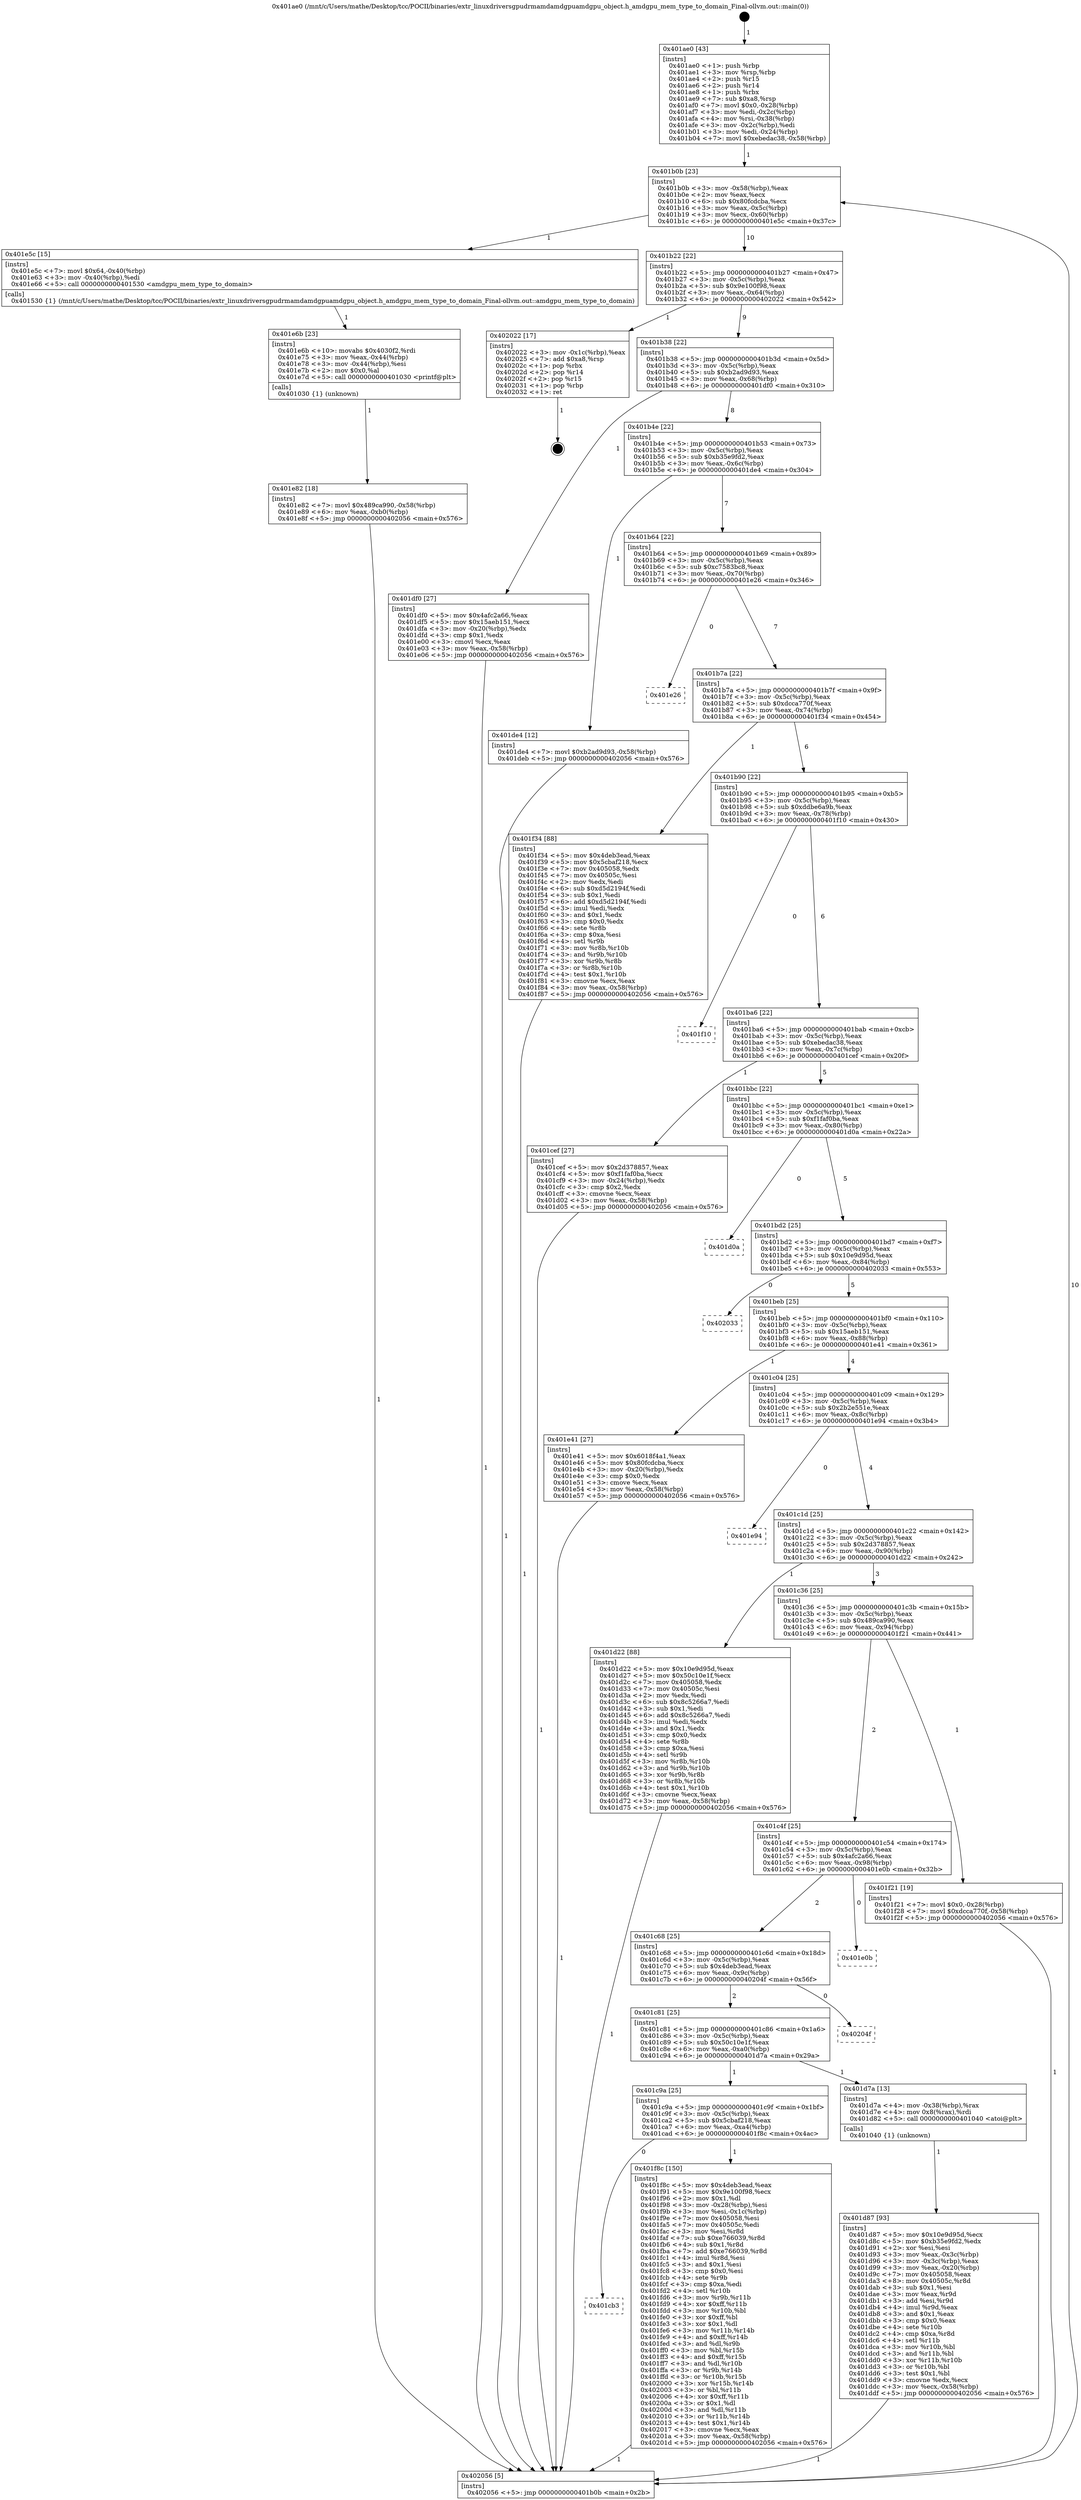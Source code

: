 digraph "0x401ae0" {
  label = "0x401ae0 (/mnt/c/Users/mathe/Desktop/tcc/POCII/binaries/extr_linuxdriversgpudrmamdamdgpuamdgpu_object.h_amdgpu_mem_type_to_domain_Final-ollvm.out::main(0))"
  labelloc = "t"
  node[shape=record]

  Entry [label="",width=0.3,height=0.3,shape=circle,fillcolor=black,style=filled]
  "0x401b0b" [label="{
     0x401b0b [23]\l
     | [instrs]\l
     &nbsp;&nbsp;0x401b0b \<+3\>: mov -0x58(%rbp),%eax\l
     &nbsp;&nbsp;0x401b0e \<+2\>: mov %eax,%ecx\l
     &nbsp;&nbsp;0x401b10 \<+6\>: sub $0x80fcdcba,%ecx\l
     &nbsp;&nbsp;0x401b16 \<+3\>: mov %eax,-0x5c(%rbp)\l
     &nbsp;&nbsp;0x401b19 \<+3\>: mov %ecx,-0x60(%rbp)\l
     &nbsp;&nbsp;0x401b1c \<+6\>: je 0000000000401e5c \<main+0x37c\>\l
  }"]
  "0x401e5c" [label="{
     0x401e5c [15]\l
     | [instrs]\l
     &nbsp;&nbsp;0x401e5c \<+7\>: movl $0x64,-0x40(%rbp)\l
     &nbsp;&nbsp;0x401e63 \<+3\>: mov -0x40(%rbp),%edi\l
     &nbsp;&nbsp;0x401e66 \<+5\>: call 0000000000401530 \<amdgpu_mem_type_to_domain\>\l
     | [calls]\l
     &nbsp;&nbsp;0x401530 \{1\} (/mnt/c/Users/mathe/Desktop/tcc/POCII/binaries/extr_linuxdriversgpudrmamdamdgpuamdgpu_object.h_amdgpu_mem_type_to_domain_Final-ollvm.out::amdgpu_mem_type_to_domain)\l
  }"]
  "0x401b22" [label="{
     0x401b22 [22]\l
     | [instrs]\l
     &nbsp;&nbsp;0x401b22 \<+5\>: jmp 0000000000401b27 \<main+0x47\>\l
     &nbsp;&nbsp;0x401b27 \<+3\>: mov -0x5c(%rbp),%eax\l
     &nbsp;&nbsp;0x401b2a \<+5\>: sub $0x9e100f98,%eax\l
     &nbsp;&nbsp;0x401b2f \<+3\>: mov %eax,-0x64(%rbp)\l
     &nbsp;&nbsp;0x401b32 \<+6\>: je 0000000000402022 \<main+0x542\>\l
  }"]
  Exit [label="",width=0.3,height=0.3,shape=circle,fillcolor=black,style=filled,peripheries=2]
  "0x402022" [label="{
     0x402022 [17]\l
     | [instrs]\l
     &nbsp;&nbsp;0x402022 \<+3\>: mov -0x1c(%rbp),%eax\l
     &nbsp;&nbsp;0x402025 \<+7\>: add $0xa8,%rsp\l
     &nbsp;&nbsp;0x40202c \<+1\>: pop %rbx\l
     &nbsp;&nbsp;0x40202d \<+2\>: pop %r14\l
     &nbsp;&nbsp;0x40202f \<+2\>: pop %r15\l
     &nbsp;&nbsp;0x402031 \<+1\>: pop %rbp\l
     &nbsp;&nbsp;0x402032 \<+1\>: ret\l
  }"]
  "0x401b38" [label="{
     0x401b38 [22]\l
     | [instrs]\l
     &nbsp;&nbsp;0x401b38 \<+5\>: jmp 0000000000401b3d \<main+0x5d\>\l
     &nbsp;&nbsp;0x401b3d \<+3\>: mov -0x5c(%rbp),%eax\l
     &nbsp;&nbsp;0x401b40 \<+5\>: sub $0xb2ad9d93,%eax\l
     &nbsp;&nbsp;0x401b45 \<+3\>: mov %eax,-0x68(%rbp)\l
     &nbsp;&nbsp;0x401b48 \<+6\>: je 0000000000401df0 \<main+0x310\>\l
  }"]
  "0x401cb3" [label="{
     0x401cb3\l
  }", style=dashed]
  "0x401df0" [label="{
     0x401df0 [27]\l
     | [instrs]\l
     &nbsp;&nbsp;0x401df0 \<+5\>: mov $0x4afc2a66,%eax\l
     &nbsp;&nbsp;0x401df5 \<+5\>: mov $0x15aeb151,%ecx\l
     &nbsp;&nbsp;0x401dfa \<+3\>: mov -0x20(%rbp),%edx\l
     &nbsp;&nbsp;0x401dfd \<+3\>: cmp $0x1,%edx\l
     &nbsp;&nbsp;0x401e00 \<+3\>: cmovl %ecx,%eax\l
     &nbsp;&nbsp;0x401e03 \<+3\>: mov %eax,-0x58(%rbp)\l
     &nbsp;&nbsp;0x401e06 \<+5\>: jmp 0000000000402056 \<main+0x576\>\l
  }"]
  "0x401b4e" [label="{
     0x401b4e [22]\l
     | [instrs]\l
     &nbsp;&nbsp;0x401b4e \<+5\>: jmp 0000000000401b53 \<main+0x73\>\l
     &nbsp;&nbsp;0x401b53 \<+3\>: mov -0x5c(%rbp),%eax\l
     &nbsp;&nbsp;0x401b56 \<+5\>: sub $0xb35e9fd2,%eax\l
     &nbsp;&nbsp;0x401b5b \<+3\>: mov %eax,-0x6c(%rbp)\l
     &nbsp;&nbsp;0x401b5e \<+6\>: je 0000000000401de4 \<main+0x304\>\l
  }"]
  "0x401f8c" [label="{
     0x401f8c [150]\l
     | [instrs]\l
     &nbsp;&nbsp;0x401f8c \<+5\>: mov $0x4deb3ead,%eax\l
     &nbsp;&nbsp;0x401f91 \<+5\>: mov $0x9e100f98,%ecx\l
     &nbsp;&nbsp;0x401f96 \<+2\>: mov $0x1,%dl\l
     &nbsp;&nbsp;0x401f98 \<+3\>: mov -0x28(%rbp),%esi\l
     &nbsp;&nbsp;0x401f9b \<+3\>: mov %esi,-0x1c(%rbp)\l
     &nbsp;&nbsp;0x401f9e \<+7\>: mov 0x405058,%esi\l
     &nbsp;&nbsp;0x401fa5 \<+7\>: mov 0x40505c,%edi\l
     &nbsp;&nbsp;0x401fac \<+3\>: mov %esi,%r8d\l
     &nbsp;&nbsp;0x401faf \<+7\>: sub $0xe766039,%r8d\l
     &nbsp;&nbsp;0x401fb6 \<+4\>: sub $0x1,%r8d\l
     &nbsp;&nbsp;0x401fba \<+7\>: add $0xe766039,%r8d\l
     &nbsp;&nbsp;0x401fc1 \<+4\>: imul %r8d,%esi\l
     &nbsp;&nbsp;0x401fc5 \<+3\>: and $0x1,%esi\l
     &nbsp;&nbsp;0x401fc8 \<+3\>: cmp $0x0,%esi\l
     &nbsp;&nbsp;0x401fcb \<+4\>: sete %r9b\l
     &nbsp;&nbsp;0x401fcf \<+3\>: cmp $0xa,%edi\l
     &nbsp;&nbsp;0x401fd2 \<+4\>: setl %r10b\l
     &nbsp;&nbsp;0x401fd6 \<+3\>: mov %r9b,%r11b\l
     &nbsp;&nbsp;0x401fd9 \<+4\>: xor $0xff,%r11b\l
     &nbsp;&nbsp;0x401fdd \<+3\>: mov %r10b,%bl\l
     &nbsp;&nbsp;0x401fe0 \<+3\>: xor $0xff,%bl\l
     &nbsp;&nbsp;0x401fe3 \<+3\>: xor $0x1,%dl\l
     &nbsp;&nbsp;0x401fe6 \<+3\>: mov %r11b,%r14b\l
     &nbsp;&nbsp;0x401fe9 \<+4\>: and $0xff,%r14b\l
     &nbsp;&nbsp;0x401fed \<+3\>: and %dl,%r9b\l
     &nbsp;&nbsp;0x401ff0 \<+3\>: mov %bl,%r15b\l
     &nbsp;&nbsp;0x401ff3 \<+4\>: and $0xff,%r15b\l
     &nbsp;&nbsp;0x401ff7 \<+3\>: and %dl,%r10b\l
     &nbsp;&nbsp;0x401ffa \<+3\>: or %r9b,%r14b\l
     &nbsp;&nbsp;0x401ffd \<+3\>: or %r10b,%r15b\l
     &nbsp;&nbsp;0x402000 \<+3\>: xor %r15b,%r14b\l
     &nbsp;&nbsp;0x402003 \<+3\>: or %bl,%r11b\l
     &nbsp;&nbsp;0x402006 \<+4\>: xor $0xff,%r11b\l
     &nbsp;&nbsp;0x40200a \<+3\>: or $0x1,%dl\l
     &nbsp;&nbsp;0x40200d \<+3\>: and %dl,%r11b\l
     &nbsp;&nbsp;0x402010 \<+3\>: or %r11b,%r14b\l
     &nbsp;&nbsp;0x402013 \<+4\>: test $0x1,%r14b\l
     &nbsp;&nbsp;0x402017 \<+3\>: cmovne %ecx,%eax\l
     &nbsp;&nbsp;0x40201a \<+3\>: mov %eax,-0x58(%rbp)\l
     &nbsp;&nbsp;0x40201d \<+5\>: jmp 0000000000402056 \<main+0x576\>\l
  }"]
  "0x401de4" [label="{
     0x401de4 [12]\l
     | [instrs]\l
     &nbsp;&nbsp;0x401de4 \<+7\>: movl $0xb2ad9d93,-0x58(%rbp)\l
     &nbsp;&nbsp;0x401deb \<+5\>: jmp 0000000000402056 \<main+0x576\>\l
  }"]
  "0x401b64" [label="{
     0x401b64 [22]\l
     | [instrs]\l
     &nbsp;&nbsp;0x401b64 \<+5\>: jmp 0000000000401b69 \<main+0x89\>\l
     &nbsp;&nbsp;0x401b69 \<+3\>: mov -0x5c(%rbp),%eax\l
     &nbsp;&nbsp;0x401b6c \<+5\>: sub $0xc7583bc8,%eax\l
     &nbsp;&nbsp;0x401b71 \<+3\>: mov %eax,-0x70(%rbp)\l
     &nbsp;&nbsp;0x401b74 \<+6\>: je 0000000000401e26 \<main+0x346\>\l
  }"]
  "0x401e82" [label="{
     0x401e82 [18]\l
     | [instrs]\l
     &nbsp;&nbsp;0x401e82 \<+7\>: movl $0x489ca990,-0x58(%rbp)\l
     &nbsp;&nbsp;0x401e89 \<+6\>: mov %eax,-0xb0(%rbp)\l
     &nbsp;&nbsp;0x401e8f \<+5\>: jmp 0000000000402056 \<main+0x576\>\l
  }"]
  "0x401e26" [label="{
     0x401e26\l
  }", style=dashed]
  "0x401b7a" [label="{
     0x401b7a [22]\l
     | [instrs]\l
     &nbsp;&nbsp;0x401b7a \<+5\>: jmp 0000000000401b7f \<main+0x9f\>\l
     &nbsp;&nbsp;0x401b7f \<+3\>: mov -0x5c(%rbp),%eax\l
     &nbsp;&nbsp;0x401b82 \<+5\>: sub $0xdcca770f,%eax\l
     &nbsp;&nbsp;0x401b87 \<+3\>: mov %eax,-0x74(%rbp)\l
     &nbsp;&nbsp;0x401b8a \<+6\>: je 0000000000401f34 \<main+0x454\>\l
  }"]
  "0x401e6b" [label="{
     0x401e6b [23]\l
     | [instrs]\l
     &nbsp;&nbsp;0x401e6b \<+10\>: movabs $0x4030f2,%rdi\l
     &nbsp;&nbsp;0x401e75 \<+3\>: mov %eax,-0x44(%rbp)\l
     &nbsp;&nbsp;0x401e78 \<+3\>: mov -0x44(%rbp),%esi\l
     &nbsp;&nbsp;0x401e7b \<+2\>: mov $0x0,%al\l
     &nbsp;&nbsp;0x401e7d \<+5\>: call 0000000000401030 \<printf@plt\>\l
     | [calls]\l
     &nbsp;&nbsp;0x401030 \{1\} (unknown)\l
  }"]
  "0x401f34" [label="{
     0x401f34 [88]\l
     | [instrs]\l
     &nbsp;&nbsp;0x401f34 \<+5\>: mov $0x4deb3ead,%eax\l
     &nbsp;&nbsp;0x401f39 \<+5\>: mov $0x5cbaf218,%ecx\l
     &nbsp;&nbsp;0x401f3e \<+7\>: mov 0x405058,%edx\l
     &nbsp;&nbsp;0x401f45 \<+7\>: mov 0x40505c,%esi\l
     &nbsp;&nbsp;0x401f4c \<+2\>: mov %edx,%edi\l
     &nbsp;&nbsp;0x401f4e \<+6\>: sub $0xd5d2194f,%edi\l
     &nbsp;&nbsp;0x401f54 \<+3\>: sub $0x1,%edi\l
     &nbsp;&nbsp;0x401f57 \<+6\>: add $0xd5d2194f,%edi\l
     &nbsp;&nbsp;0x401f5d \<+3\>: imul %edi,%edx\l
     &nbsp;&nbsp;0x401f60 \<+3\>: and $0x1,%edx\l
     &nbsp;&nbsp;0x401f63 \<+3\>: cmp $0x0,%edx\l
     &nbsp;&nbsp;0x401f66 \<+4\>: sete %r8b\l
     &nbsp;&nbsp;0x401f6a \<+3\>: cmp $0xa,%esi\l
     &nbsp;&nbsp;0x401f6d \<+4\>: setl %r9b\l
     &nbsp;&nbsp;0x401f71 \<+3\>: mov %r8b,%r10b\l
     &nbsp;&nbsp;0x401f74 \<+3\>: and %r9b,%r10b\l
     &nbsp;&nbsp;0x401f77 \<+3\>: xor %r9b,%r8b\l
     &nbsp;&nbsp;0x401f7a \<+3\>: or %r8b,%r10b\l
     &nbsp;&nbsp;0x401f7d \<+4\>: test $0x1,%r10b\l
     &nbsp;&nbsp;0x401f81 \<+3\>: cmovne %ecx,%eax\l
     &nbsp;&nbsp;0x401f84 \<+3\>: mov %eax,-0x58(%rbp)\l
     &nbsp;&nbsp;0x401f87 \<+5\>: jmp 0000000000402056 \<main+0x576\>\l
  }"]
  "0x401b90" [label="{
     0x401b90 [22]\l
     | [instrs]\l
     &nbsp;&nbsp;0x401b90 \<+5\>: jmp 0000000000401b95 \<main+0xb5\>\l
     &nbsp;&nbsp;0x401b95 \<+3\>: mov -0x5c(%rbp),%eax\l
     &nbsp;&nbsp;0x401b98 \<+5\>: sub $0xddbe6a9b,%eax\l
     &nbsp;&nbsp;0x401b9d \<+3\>: mov %eax,-0x78(%rbp)\l
     &nbsp;&nbsp;0x401ba0 \<+6\>: je 0000000000401f10 \<main+0x430\>\l
  }"]
  "0x401d87" [label="{
     0x401d87 [93]\l
     | [instrs]\l
     &nbsp;&nbsp;0x401d87 \<+5\>: mov $0x10e9d95d,%ecx\l
     &nbsp;&nbsp;0x401d8c \<+5\>: mov $0xb35e9fd2,%edx\l
     &nbsp;&nbsp;0x401d91 \<+2\>: xor %esi,%esi\l
     &nbsp;&nbsp;0x401d93 \<+3\>: mov %eax,-0x3c(%rbp)\l
     &nbsp;&nbsp;0x401d96 \<+3\>: mov -0x3c(%rbp),%eax\l
     &nbsp;&nbsp;0x401d99 \<+3\>: mov %eax,-0x20(%rbp)\l
     &nbsp;&nbsp;0x401d9c \<+7\>: mov 0x405058,%eax\l
     &nbsp;&nbsp;0x401da3 \<+8\>: mov 0x40505c,%r8d\l
     &nbsp;&nbsp;0x401dab \<+3\>: sub $0x1,%esi\l
     &nbsp;&nbsp;0x401dae \<+3\>: mov %eax,%r9d\l
     &nbsp;&nbsp;0x401db1 \<+3\>: add %esi,%r9d\l
     &nbsp;&nbsp;0x401db4 \<+4\>: imul %r9d,%eax\l
     &nbsp;&nbsp;0x401db8 \<+3\>: and $0x1,%eax\l
     &nbsp;&nbsp;0x401dbb \<+3\>: cmp $0x0,%eax\l
     &nbsp;&nbsp;0x401dbe \<+4\>: sete %r10b\l
     &nbsp;&nbsp;0x401dc2 \<+4\>: cmp $0xa,%r8d\l
     &nbsp;&nbsp;0x401dc6 \<+4\>: setl %r11b\l
     &nbsp;&nbsp;0x401dca \<+3\>: mov %r10b,%bl\l
     &nbsp;&nbsp;0x401dcd \<+3\>: and %r11b,%bl\l
     &nbsp;&nbsp;0x401dd0 \<+3\>: xor %r11b,%r10b\l
     &nbsp;&nbsp;0x401dd3 \<+3\>: or %r10b,%bl\l
     &nbsp;&nbsp;0x401dd6 \<+3\>: test $0x1,%bl\l
     &nbsp;&nbsp;0x401dd9 \<+3\>: cmovne %edx,%ecx\l
     &nbsp;&nbsp;0x401ddc \<+3\>: mov %ecx,-0x58(%rbp)\l
     &nbsp;&nbsp;0x401ddf \<+5\>: jmp 0000000000402056 \<main+0x576\>\l
  }"]
  "0x401f10" [label="{
     0x401f10\l
  }", style=dashed]
  "0x401ba6" [label="{
     0x401ba6 [22]\l
     | [instrs]\l
     &nbsp;&nbsp;0x401ba6 \<+5\>: jmp 0000000000401bab \<main+0xcb\>\l
     &nbsp;&nbsp;0x401bab \<+3\>: mov -0x5c(%rbp),%eax\l
     &nbsp;&nbsp;0x401bae \<+5\>: sub $0xebedac38,%eax\l
     &nbsp;&nbsp;0x401bb3 \<+3\>: mov %eax,-0x7c(%rbp)\l
     &nbsp;&nbsp;0x401bb6 \<+6\>: je 0000000000401cef \<main+0x20f\>\l
  }"]
  "0x401c9a" [label="{
     0x401c9a [25]\l
     | [instrs]\l
     &nbsp;&nbsp;0x401c9a \<+5\>: jmp 0000000000401c9f \<main+0x1bf\>\l
     &nbsp;&nbsp;0x401c9f \<+3\>: mov -0x5c(%rbp),%eax\l
     &nbsp;&nbsp;0x401ca2 \<+5\>: sub $0x5cbaf218,%eax\l
     &nbsp;&nbsp;0x401ca7 \<+6\>: mov %eax,-0xa4(%rbp)\l
     &nbsp;&nbsp;0x401cad \<+6\>: je 0000000000401f8c \<main+0x4ac\>\l
  }"]
  "0x401cef" [label="{
     0x401cef [27]\l
     | [instrs]\l
     &nbsp;&nbsp;0x401cef \<+5\>: mov $0x2d378857,%eax\l
     &nbsp;&nbsp;0x401cf4 \<+5\>: mov $0xf1faf0ba,%ecx\l
     &nbsp;&nbsp;0x401cf9 \<+3\>: mov -0x24(%rbp),%edx\l
     &nbsp;&nbsp;0x401cfc \<+3\>: cmp $0x2,%edx\l
     &nbsp;&nbsp;0x401cff \<+3\>: cmovne %ecx,%eax\l
     &nbsp;&nbsp;0x401d02 \<+3\>: mov %eax,-0x58(%rbp)\l
     &nbsp;&nbsp;0x401d05 \<+5\>: jmp 0000000000402056 \<main+0x576\>\l
  }"]
  "0x401bbc" [label="{
     0x401bbc [22]\l
     | [instrs]\l
     &nbsp;&nbsp;0x401bbc \<+5\>: jmp 0000000000401bc1 \<main+0xe1\>\l
     &nbsp;&nbsp;0x401bc1 \<+3\>: mov -0x5c(%rbp),%eax\l
     &nbsp;&nbsp;0x401bc4 \<+5\>: sub $0xf1faf0ba,%eax\l
     &nbsp;&nbsp;0x401bc9 \<+3\>: mov %eax,-0x80(%rbp)\l
     &nbsp;&nbsp;0x401bcc \<+6\>: je 0000000000401d0a \<main+0x22a\>\l
  }"]
  "0x402056" [label="{
     0x402056 [5]\l
     | [instrs]\l
     &nbsp;&nbsp;0x402056 \<+5\>: jmp 0000000000401b0b \<main+0x2b\>\l
  }"]
  "0x401ae0" [label="{
     0x401ae0 [43]\l
     | [instrs]\l
     &nbsp;&nbsp;0x401ae0 \<+1\>: push %rbp\l
     &nbsp;&nbsp;0x401ae1 \<+3\>: mov %rsp,%rbp\l
     &nbsp;&nbsp;0x401ae4 \<+2\>: push %r15\l
     &nbsp;&nbsp;0x401ae6 \<+2\>: push %r14\l
     &nbsp;&nbsp;0x401ae8 \<+1\>: push %rbx\l
     &nbsp;&nbsp;0x401ae9 \<+7\>: sub $0xa8,%rsp\l
     &nbsp;&nbsp;0x401af0 \<+7\>: movl $0x0,-0x28(%rbp)\l
     &nbsp;&nbsp;0x401af7 \<+3\>: mov %edi,-0x2c(%rbp)\l
     &nbsp;&nbsp;0x401afa \<+4\>: mov %rsi,-0x38(%rbp)\l
     &nbsp;&nbsp;0x401afe \<+3\>: mov -0x2c(%rbp),%edi\l
     &nbsp;&nbsp;0x401b01 \<+3\>: mov %edi,-0x24(%rbp)\l
     &nbsp;&nbsp;0x401b04 \<+7\>: movl $0xebedac38,-0x58(%rbp)\l
  }"]
  "0x401d7a" [label="{
     0x401d7a [13]\l
     | [instrs]\l
     &nbsp;&nbsp;0x401d7a \<+4\>: mov -0x38(%rbp),%rax\l
     &nbsp;&nbsp;0x401d7e \<+4\>: mov 0x8(%rax),%rdi\l
     &nbsp;&nbsp;0x401d82 \<+5\>: call 0000000000401040 \<atoi@plt\>\l
     | [calls]\l
     &nbsp;&nbsp;0x401040 \{1\} (unknown)\l
  }"]
  "0x401d0a" [label="{
     0x401d0a\l
  }", style=dashed]
  "0x401bd2" [label="{
     0x401bd2 [25]\l
     | [instrs]\l
     &nbsp;&nbsp;0x401bd2 \<+5\>: jmp 0000000000401bd7 \<main+0xf7\>\l
     &nbsp;&nbsp;0x401bd7 \<+3\>: mov -0x5c(%rbp),%eax\l
     &nbsp;&nbsp;0x401bda \<+5\>: sub $0x10e9d95d,%eax\l
     &nbsp;&nbsp;0x401bdf \<+6\>: mov %eax,-0x84(%rbp)\l
     &nbsp;&nbsp;0x401be5 \<+6\>: je 0000000000402033 \<main+0x553\>\l
  }"]
  "0x401c81" [label="{
     0x401c81 [25]\l
     | [instrs]\l
     &nbsp;&nbsp;0x401c81 \<+5\>: jmp 0000000000401c86 \<main+0x1a6\>\l
     &nbsp;&nbsp;0x401c86 \<+3\>: mov -0x5c(%rbp),%eax\l
     &nbsp;&nbsp;0x401c89 \<+5\>: sub $0x50c10e1f,%eax\l
     &nbsp;&nbsp;0x401c8e \<+6\>: mov %eax,-0xa0(%rbp)\l
     &nbsp;&nbsp;0x401c94 \<+6\>: je 0000000000401d7a \<main+0x29a\>\l
  }"]
  "0x402033" [label="{
     0x402033\l
  }", style=dashed]
  "0x401beb" [label="{
     0x401beb [25]\l
     | [instrs]\l
     &nbsp;&nbsp;0x401beb \<+5\>: jmp 0000000000401bf0 \<main+0x110\>\l
     &nbsp;&nbsp;0x401bf0 \<+3\>: mov -0x5c(%rbp),%eax\l
     &nbsp;&nbsp;0x401bf3 \<+5\>: sub $0x15aeb151,%eax\l
     &nbsp;&nbsp;0x401bf8 \<+6\>: mov %eax,-0x88(%rbp)\l
     &nbsp;&nbsp;0x401bfe \<+6\>: je 0000000000401e41 \<main+0x361\>\l
  }"]
  "0x40204f" [label="{
     0x40204f\l
  }", style=dashed]
  "0x401e41" [label="{
     0x401e41 [27]\l
     | [instrs]\l
     &nbsp;&nbsp;0x401e41 \<+5\>: mov $0x6018f4a1,%eax\l
     &nbsp;&nbsp;0x401e46 \<+5\>: mov $0x80fcdcba,%ecx\l
     &nbsp;&nbsp;0x401e4b \<+3\>: mov -0x20(%rbp),%edx\l
     &nbsp;&nbsp;0x401e4e \<+3\>: cmp $0x0,%edx\l
     &nbsp;&nbsp;0x401e51 \<+3\>: cmove %ecx,%eax\l
     &nbsp;&nbsp;0x401e54 \<+3\>: mov %eax,-0x58(%rbp)\l
     &nbsp;&nbsp;0x401e57 \<+5\>: jmp 0000000000402056 \<main+0x576\>\l
  }"]
  "0x401c04" [label="{
     0x401c04 [25]\l
     | [instrs]\l
     &nbsp;&nbsp;0x401c04 \<+5\>: jmp 0000000000401c09 \<main+0x129\>\l
     &nbsp;&nbsp;0x401c09 \<+3\>: mov -0x5c(%rbp),%eax\l
     &nbsp;&nbsp;0x401c0c \<+5\>: sub $0x2b2e551e,%eax\l
     &nbsp;&nbsp;0x401c11 \<+6\>: mov %eax,-0x8c(%rbp)\l
     &nbsp;&nbsp;0x401c17 \<+6\>: je 0000000000401e94 \<main+0x3b4\>\l
  }"]
  "0x401c68" [label="{
     0x401c68 [25]\l
     | [instrs]\l
     &nbsp;&nbsp;0x401c68 \<+5\>: jmp 0000000000401c6d \<main+0x18d\>\l
     &nbsp;&nbsp;0x401c6d \<+3\>: mov -0x5c(%rbp),%eax\l
     &nbsp;&nbsp;0x401c70 \<+5\>: sub $0x4deb3ead,%eax\l
     &nbsp;&nbsp;0x401c75 \<+6\>: mov %eax,-0x9c(%rbp)\l
     &nbsp;&nbsp;0x401c7b \<+6\>: je 000000000040204f \<main+0x56f\>\l
  }"]
  "0x401e94" [label="{
     0x401e94\l
  }", style=dashed]
  "0x401c1d" [label="{
     0x401c1d [25]\l
     | [instrs]\l
     &nbsp;&nbsp;0x401c1d \<+5\>: jmp 0000000000401c22 \<main+0x142\>\l
     &nbsp;&nbsp;0x401c22 \<+3\>: mov -0x5c(%rbp),%eax\l
     &nbsp;&nbsp;0x401c25 \<+5\>: sub $0x2d378857,%eax\l
     &nbsp;&nbsp;0x401c2a \<+6\>: mov %eax,-0x90(%rbp)\l
     &nbsp;&nbsp;0x401c30 \<+6\>: je 0000000000401d22 \<main+0x242\>\l
  }"]
  "0x401e0b" [label="{
     0x401e0b\l
  }", style=dashed]
  "0x401d22" [label="{
     0x401d22 [88]\l
     | [instrs]\l
     &nbsp;&nbsp;0x401d22 \<+5\>: mov $0x10e9d95d,%eax\l
     &nbsp;&nbsp;0x401d27 \<+5\>: mov $0x50c10e1f,%ecx\l
     &nbsp;&nbsp;0x401d2c \<+7\>: mov 0x405058,%edx\l
     &nbsp;&nbsp;0x401d33 \<+7\>: mov 0x40505c,%esi\l
     &nbsp;&nbsp;0x401d3a \<+2\>: mov %edx,%edi\l
     &nbsp;&nbsp;0x401d3c \<+6\>: sub $0x8c5266a7,%edi\l
     &nbsp;&nbsp;0x401d42 \<+3\>: sub $0x1,%edi\l
     &nbsp;&nbsp;0x401d45 \<+6\>: add $0x8c5266a7,%edi\l
     &nbsp;&nbsp;0x401d4b \<+3\>: imul %edi,%edx\l
     &nbsp;&nbsp;0x401d4e \<+3\>: and $0x1,%edx\l
     &nbsp;&nbsp;0x401d51 \<+3\>: cmp $0x0,%edx\l
     &nbsp;&nbsp;0x401d54 \<+4\>: sete %r8b\l
     &nbsp;&nbsp;0x401d58 \<+3\>: cmp $0xa,%esi\l
     &nbsp;&nbsp;0x401d5b \<+4\>: setl %r9b\l
     &nbsp;&nbsp;0x401d5f \<+3\>: mov %r8b,%r10b\l
     &nbsp;&nbsp;0x401d62 \<+3\>: and %r9b,%r10b\l
     &nbsp;&nbsp;0x401d65 \<+3\>: xor %r9b,%r8b\l
     &nbsp;&nbsp;0x401d68 \<+3\>: or %r8b,%r10b\l
     &nbsp;&nbsp;0x401d6b \<+4\>: test $0x1,%r10b\l
     &nbsp;&nbsp;0x401d6f \<+3\>: cmovne %ecx,%eax\l
     &nbsp;&nbsp;0x401d72 \<+3\>: mov %eax,-0x58(%rbp)\l
     &nbsp;&nbsp;0x401d75 \<+5\>: jmp 0000000000402056 \<main+0x576\>\l
  }"]
  "0x401c36" [label="{
     0x401c36 [25]\l
     | [instrs]\l
     &nbsp;&nbsp;0x401c36 \<+5\>: jmp 0000000000401c3b \<main+0x15b\>\l
     &nbsp;&nbsp;0x401c3b \<+3\>: mov -0x5c(%rbp),%eax\l
     &nbsp;&nbsp;0x401c3e \<+5\>: sub $0x489ca990,%eax\l
     &nbsp;&nbsp;0x401c43 \<+6\>: mov %eax,-0x94(%rbp)\l
     &nbsp;&nbsp;0x401c49 \<+6\>: je 0000000000401f21 \<main+0x441\>\l
  }"]
  "0x401c4f" [label="{
     0x401c4f [25]\l
     | [instrs]\l
     &nbsp;&nbsp;0x401c4f \<+5\>: jmp 0000000000401c54 \<main+0x174\>\l
     &nbsp;&nbsp;0x401c54 \<+3\>: mov -0x5c(%rbp),%eax\l
     &nbsp;&nbsp;0x401c57 \<+5\>: sub $0x4afc2a66,%eax\l
     &nbsp;&nbsp;0x401c5c \<+6\>: mov %eax,-0x98(%rbp)\l
     &nbsp;&nbsp;0x401c62 \<+6\>: je 0000000000401e0b \<main+0x32b\>\l
  }"]
  "0x401f21" [label="{
     0x401f21 [19]\l
     | [instrs]\l
     &nbsp;&nbsp;0x401f21 \<+7\>: movl $0x0,-0x28(%rbp)\l
     &nbsp;&nbsp;0x401f28 \<+7\>: movl $0xdcca770f,-0x58(%rbp)\l
     &nbsp;&nbsp;0x401f2f \<+5\>: jmp 0000000000402056 \<main+0x576\>\l
  }"]
  Entry -> "0x401ae0" [label=" 1"]
  "0x401b0b" -> "0x401e5c" [label=" 1"]
  "0x401b0b" -> "0x401b22" [label=" 10"]
  "0x402022" -> Exit [label=" 1"]
  "0x401b22" -> "0x402022" [label=" 1"]
  "0x401b22" -> "0x401b38" [label=" 9"]
  "0x401f8c" -> "0x402056" [label=" 1"]
  "0x401b38" -> "0x401df0" [label=" 1"]
  "0x401b38" -> "0x401b4e" [label=" 8"]
  "0x401c9a" -> "0x401cb3" [label=" 0"]
  "0x401b4e" -> "0x401de4" [label=" 1"]
  "0x401b4e" -> "0x401b64" [label=" 7"]
  "0x401c9a" -> "0x401f8c" [label=" 1"]
  "0x401b64" -> "0x401e26" [label=" 0"]
  "0x401b64" -> "0x401b7a" [label=" 7"]
  "0x401f34" -> "0x402056" [label=" 1"]
  "0x401b7a" -> "0x401f34" [label=" 1"]
  "0x401b7a" -> "0x401b90" [label=" 6"]
  "0x401f21" -> "0x402056" [label=" 1"]
  "0x401b90" -> "0x401f10" [label=" 0"]
  "0x401b90" -> "0x401ba6" [label=" 6"]
  "0x401e82" -> "0x402056" [label=" 1"]
  "0x401ba6" -> "0x401cef" [label=" 1"]
  "0x401ba6" -> "0x401bbc" [label=" 5"]
  "0x401cef" -> "0x402056" [label=" 1"]
  "0x401ae0" -> "0x401b0b" [label=" 1"]
  "0x402056" -> "0x401b0b" [label=" 10"]
  "0x401e6b" -> "0x401e82" [label=" 1"]
  "0x401bbc" -> "0x401d0a" [label=" 0"]
  "0x401bbc" -> "0x401bd2" [label=" 5"]
  "0x401e5c" -> "0x401e6b" [label=" 1"]
  "0x401bd2" -> "0x402033" [label=" 0"]
  "0x401bd2" -> "0x401beb" [label=" 5"]
  "0x401df0" -> "0x402056" [label=" 1"]
  "0x401beb" -> "0x401e41" [label=" 1"]
  "0x401beb" -> "0x401c04" [label=" 4"]
  "0x401de4" -> "0x402056" [label=" 1"]
  "0x401c04" -> "0x401e94" [label=" 0"]
  "0x401c04" -> "0x401c1d" [label=" 4"]
  "0x401d7a" -> "0x401d87" [label=" 1"]
  "0x401c1d" -> "0x401d22" [label=" 1"]
  "0x401c1d" -> "0x401c36" [label=" 3"]
  "0x401d22" -> "0x402056" [label=" 1"]
  "0x401c81" -> "0x401c9a" [label=" 1"]
  "0x401c36" -> "0x401f21" [label=" 1"]
  "0x401c36" -> "0x401c4f" [label=" 2"]
  "0x401c81" -> "0x401d7a" [label=" 1"]
  "0x401c4f" -> "0x401e0b" [label=" 0"]
  "0x401c4f" -> "0x401c68" [label=" 2"]
  "0x401d87" -> "0x402056" [label=" 1"]
  "0x401c68" -> "0x40204f" [label=" 0"]
  "0x401c68" -> "0x401c81" [label=" 2"]
  "0x401e41" -> "0x402056" [label=" 1"]
}
